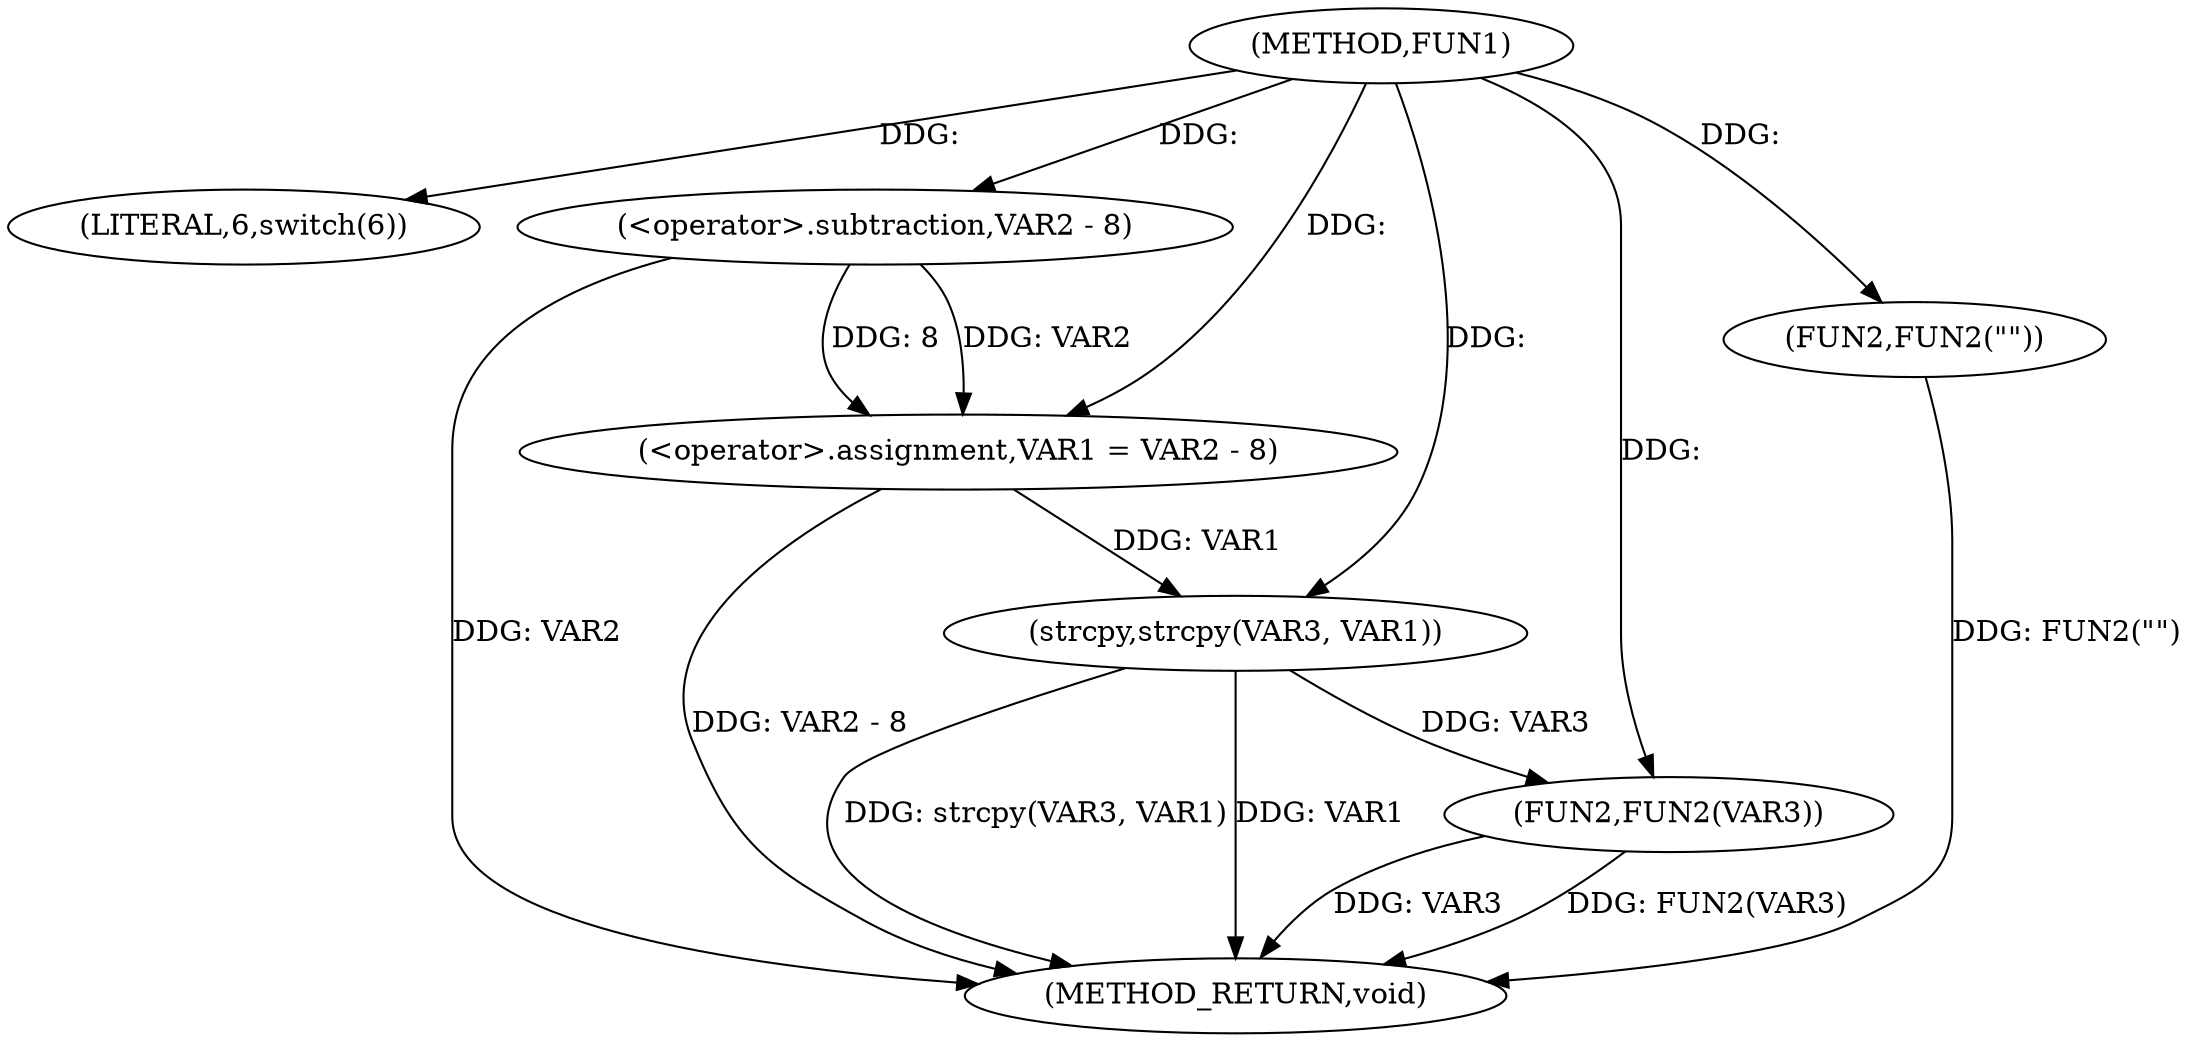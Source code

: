 digraph FUN1 {  
"1000100" [label = "(METHOD,FUN1)" ]
"1000125" [label = "(METHOD_RETURN,void)" ]
"1000105" [label = "(LITERAL,6,switch(6))" ]
"1000108" [label = "(<operator>.assignment,VAR1 = VAR2 - 8)" ]
"1000110" [label = "(<operator>.subtraction,VAR2 - 8)" ]
"1000115" [label = "(FUN2,FUN2(\"\"))" ]
"1000120" [label = "(strcpy,strcpy(VAR3, VAR1))" ]
"1000123" [label = "(FUN2,FUN2(VAR3))" ]
  "1000123" -> "1000125"  [ label = "DDG: FUN2(VAR3)"] 
  "1000115" -> "1000125"  [ label = "DDG: FUN2(\"\")"] 
  "1000120" -> "1000125"  [ label = "DDG: VAR1"] 
  "1000110" -> "1000125"  [ label = "DDG: VAR2"] 
  "1000123" -> "1000125"  [ label = "DDG: VAR3"] 
  "1000108" -> "1000125"  [ label = "DDG: VAR2 - 8"] 
  "1000120" -> "1000125"  [ label = "DDG: strcpy(VAR3, VAR1)"] 
  "1000100" -> "1000105"  [ label = "DDG: "] 
  "1000110" -> "1000108"  [ label = "DDG: VAR2"] 
  "1000110" -> "1000108"  [ label = "DDG: 8"] 
  "1000100" -> "1000108"  [ label = "DDG: "] 
  "1000100" -> "1000110"  [ label = "DDG: "] 
  "1000100" -> "1000115"  [ label = "DDG: "] 
  "1000100" -> "1000120"  [ label = "DDG: "] 
  "1000108" -> "1000120"  [ label = "DDG: VAR1"] 
  "1000120" -> "1000123"  [ label = "DDG: VAR3"] 
  "1000100" -> "1000123"  [ label = "DDG: "] 
}

